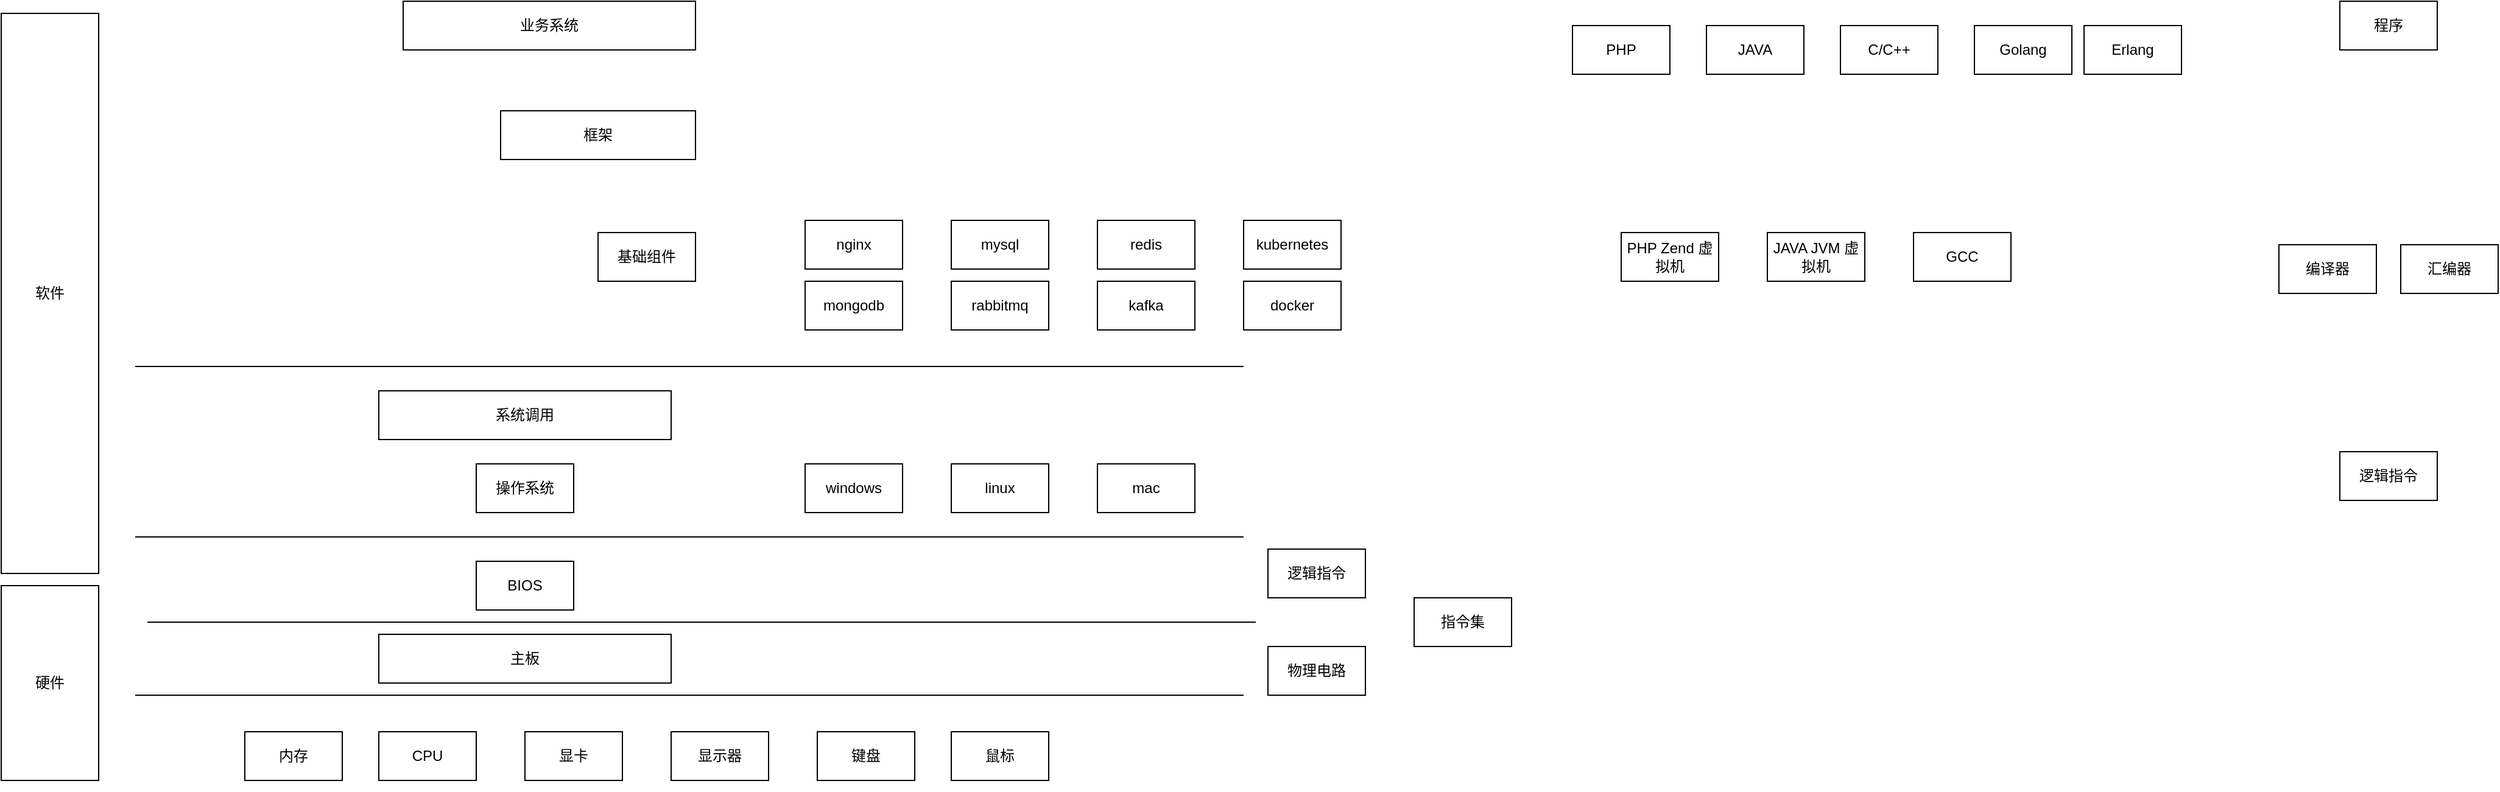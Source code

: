 <mxfile version="17.4.2" type="device"><diagram id="fnzESjLoa1fi5cjiJ0Zm" name="第 1 页"><mxGraphModel dx="907" dy="703" grid="1" gridSize="10" guides="0" tooltips="1" connect="1" arrows="0" fold="1" page="1" pageScale="1" pageWidth="827" pageHeight="1169" math="0" shadow="0"><root><mxCell id="0"/><mxCell id="1" parent="0"/><mxCell id="gojvoIdLYpREcUAdsSGe-1" value="PHP" style="rounded=0;whiteSpace=wrap;html=1;fillColor=none;" vertex="1" parent="1"><mxGeometry x="1370" y="80" width="80" height="40" as="geometry"/></mxCell><mxCell id="gojvoIdLYpREcUAdsSGe-2" value="Golang" style="rounded=0;whiteSpace=wrap;html=1;fillColor=none;" vertex="1" parent="1"><mxGeometry x="1700" y="80" width="80" height="40" as="geometry"/></mxCell><mxCell id="gojvoIdLYpREcUAdsSGe-3" value="C/C++" style="rounded=0;whiteSpace=wrap;html=1;fillColor=none;" vertex="1" parent="1"><mxGeometry x="1590" y="80" width="80" height="40" as="geometry"/></mxCell><mxCell id="gojvoIdLYpREcUAdsSGe-4" value="业务系统" style="rounded=0;whiteSpace=wrap;html=1;fillColor=none;" vertex="1" parent="1"><mxGeometry x="410" y="60" width="240" height="40" as="geometry"/></mxCell><mxCell id="gojvoIdLYpREcUAdsSGe-5" value="nginx" style="rounded=0;whiteSpace=wrap;html=1;fillColor=none;" vertex="1" parent="1"><mxGeometry x="740" y="240" width="80" height="40" as="geometry"/></mxCell><mxCell id="gojvoIdLYpREcUAdsSGe-6" value="mysql" style="rounded=0;whiteSpace=wrap;html=1;fillColor=none;" vertex="1" parent="1"><mxGeometry x="860" y="240" width="80" height="40" as="geometry"/></mxCell><mxCell id="gojvoIdLYpREcUAdsSGe-7" value="redis" style="rounded=0;whiteSpace=wrap;html=1;fillColor=none;" vertex="1" parent="1"><mxGeometry x="980" y="240" width="80" height="40" as="geometry"/></mxCell><mxCell id="gojvoIdLYpREcUAdsSGe-8" value="kafka" style="rounded=0;whiteSpace=wrap;html=1;fillColor=none;" vertex="1" parent="1"><mxGeometry x="980" y="290" width="80" height="40" as="geometry"/></mxCell><mxCell id="gojvoIdLYpREcUAdsSGe-9" value="rabbitmq" style="rounded=0;whiteSpace=wrap;html=1;fillColor=none;" vertex="1" parent="1"><mxGeometry x="860" y="290" width="80" height="40" as="geometry"/></mxCell><mxCell id="gojvoIdLYpREcUAdsSGe-10" value="mongodb" style="rounded=0;whiteSpace=wrap;html=1;fillColor=none;" vertex="1" parent="1"><mxGeometry x="740" y="290" width="80" height="40" as="geometry"/></mxCell><mxCell id="gojvoIdLYpREcUAdsSGe-12" value="基础组件" style="rounded=0;whiteSpace=wrap;html=1;fillColor=none;" vertex="1" parent="1"><mxGeometry x="570" y="250" width="80" height="40" as="geometry"/></mxCell><mxCell id="gojvoIdLYpREcUAdsSGe-13" value="操作系统" style="rounded=0;whiteSpace=wrap;html=1;fillColor=none;" vertex="1" parent="1"><mxGeometry x="470" y="440" width="80" height="40" as="geometry"/></mxCell><mxCell id="gojvoIdLYpREcUAdsSGe-14" value="linux" style="rounded=0;whiteSpace=wrap;html=1;fillColor=none;" vertex="1" parent="1"><mxGeometry x="860" y="440" width="80" height="40" as="geometry"/></mxCell><mxCell id="gojvoIdLYpREcUAdsSGe-15" value="BIOS" style="rounded=0;whiteSpace=wrap;html=1;fillColor=none;" vertex="1" parent="1"><mxGeometry x="470" y="520" width="80" height="40" as="geometry"/></mxCell><mxCell id="gojvoIdLYpREcUAdsSGe-16" value="主板" style="rounded=0;whiteSpace=wrap;html=1;fillColor=none;" vertex="1" parent="1"><mxGeometry x="390" y="580" width="240" height="40" as="geometry"/></mxCell><mxCell id="gojvoIdLYpREcUAdsSGe-17" value="CPU" style="rounded=0;whiteSpace=wrap;html=1;fillColor=none;" vertex="1" parent="1"><mxGeometry x="390" y="660" width="80" height="40" as="geometry"/></mxCell><mxCell id="gojvoIdLYpREcUAdsSGe-18" value="系统调用" style="rounded=0;whiteSpace=wrap;html=1;fillColor=none;" vertex="1" parent="1"><mxGeometry x="390" y="380" width="240" height="40" as="geometry"/></mxCell><mxCell id="gojvoIdLYpREcUAdsSGe-20" value="显卡" style="rounded=0;whiteSpace=wrap;html=1;fillColor=none;" vertex="1" parent="1"><mxGeometry x="510" y="660" width="80" height="40" as="geometry"/></mxCell><mxCell id="gojvoIdLYpREcUAdsSGe-21" value="键盘" style="rounded=0;whiteSpace=wrap;html=1;fillColor=none;" vertex="1" parent="1"><mxGeometry x="750" y="660" width="80" height="40" as="geometry"/></mxCell><mxCell id="gojvoIdLYpREcUAdsSGe-22" value="显示器" style="rounded=0;whiteSpace=wrap;html=1;fillColor=none;" vertex="1" parent="1"><mxGeometry x="630" y="660" width="80" height="40" as="geometry"/></mxCell><mxCell id="gojvoIdLYpREcUAdsSGe-23" style="edgeStyle=orthogonalEdgeStyle;rounded=0;orthogonalLoop=1;jettySize=auto;html=1;exitX=0.5;exitY=1;exitDx=0;exitDy=0;" edge="1" parent="1" source="gojvoIdLYpREcUAdsSGe-22" target="gojvoIdLYpREcUAdsSGe-22"><mxGeometry relative="1" as="geometry"/></mxCell><mxCell id="gojvoIdLYpREcUAdsSGe-24" value="Erlang" style="rounded=0;whiteSpace=wrap;html=1;fillColor=none;" vertex="1" parent="1"><mxGeometry x="1790" y="80" width="80" height="40" as="geometry"/></mxCell><mxCell id="gojvoIdLYpREcUAdsSGe-25" value="框架" style="rounded=0;whiteSpace=wrap;html=1;fillColor=none;" vertex="1" parent="1"><mxGeometry x="490" y="150" width="160" height="40" as="geometry"/></mxCell><mxCell id="gojvoIdLYpREcUAdsSGe-26" value="JAVA" style="rounded=0;whiteSpace=wrap;html=1;fillColor=none;" vertex="1" parent="1"><mxGeometry x="1480" y="80" width="80" height="40" as="geometry"/></mxCell><mxCell id="gojvoIdLYpREcUAdsSGe-27" value="编译器" style="rounded=0;whiteSpace=wrap;html=1;fillColor=none;" vertex="1" parent="1"><mxGeometry x="1950" y="260" width="80" height="40" as="geometry"/></mxCell><mxCell id="gojvoIdLYpREcUAdsSGe-28" value="汇编器" style="rounded=0;whiteSpace=wrap;html=1;fillColor=none;" vertex="1" parent="1"><mxGeometry x="2050" y="260" width="80" height="40" as="geometry"/></mxCell><mxCell id="gojvoIdLYpREcUAdsSGe-29" value="程序" style="rounded=0;whiteSpace=wrap;html=1;fillColor=none;" vertex="1" parent="1"><mxGeometry x="2000" y="60" width="80" height="40" as="geometry"/></mxCell><mxCell id="gojvoIdLYpREcUAdsSGe-30" value="" style="endArrow=none;html=1;rounded=0;" edge="1" parent="1"><mxGeometry width="50" height="50" relative="1" as="geometry"><mxPoint x="190" y="360" as="sourcePoint"/><mxPoint x="1100" y="360" as="targetPoint"/></mxGeometry></mxCell><mxCell id="gojvoIdLYpREcUAdsSGe-31" value="windows" style="rounded=0;whiteSpace=wrap;html=1;fillColor=none;" vertex="1" parent="1"><mxGeometry x="740" y="440" width="80" height="40" as="geometry"/></mxCell><mxCell id="gojvoIdLYpREcUAdsSGe-32" value="mac" style="rounded=0;whiteSpace=wrap;html=1;fillColor=none;" vertex="1" parent="1"><mxGeometry x="980" y="440" width="80" height="40" as="geometry"/></mxCell><mxCell id="gojvoIdLYpREcUAdsSGe-33" value="" style="endArrow=none;html=1;rounded=0;" edge="1" parent="1"><mxGeometry width="50" height="50" relative="1" as="geometry"><mxPoint x="190" y="630" as="sourcePoint"/><mxPoint x="1100" y="630" as="targetPoint"/></mxGeometry></mxCell><mxCell id="gojvoIdLYpREcUAdsSGe-34" value="" style="endArrow=none;html=1;rounded=0;" edge="1" parent="1"><mxGeometry width="50" height="50" relative="1" as="geometry"><mxPoint x="190" y="500" as="sourcePoint"/><mxPoint x="1100" y="500" as="targetPoint"/></mxGeometry></mxCell><mxCell id="gojvoIdLYpREcUAdsSGe-35" value="逻辑指令" style="rounded=0;whiteSpace=wrap;html=1;fillColor=none;" vertex="1" parent="1"><mxGeometry x="2000" y="430" width="80" height="40" as="geometry"/></mxCell><mxCell id="gojvoIdLYpREcUAdsSGe-36" value="指令集" style="rounded=0;whiteSpace=wrap;html=1;fillColor=none;" vertex="1" parent="1"><mxGeometry x="1240" y="550" width="80" height="40" as="geometry"/></mxCell><mxCell id="gojvoIdLYpREcUAdsSGe-38" value="逻辑指令" style="rounded=0;whiteSpace=wrap;html=1;fillColor=none;" vertex="1" parent="1"><mxGeometry x="1120" y="510" width="80" height="40" as="geometry"/></mxCell><mxCell id="gojvoIdLYpREcUAdsSGe-39" value="物理电路" style="rounded=0;whiteSpace=wrap;html=1;fillColor=none;" vertex="1" parent="1"><mxGeometry x="1120" y="590" width="80" height="40" as="geometry"/></mxCell><mxCell id="gojvoIdLYpREcUAdsSGe-40" value="" style="endArrow=none;html=1;rounded=0;" edge="1" parent="1"><mxGeometry width="50" height="50" relative="1" as="geometry"><mxPoint x="200" y="570" as="sourcePoint"/><mxPoint x="1110" y="570" as="targetPoint"/></mxGeometry></mxCell><mxCell id="gojvoIdLYpREcUAdsSGe-41" value="软件" style="rounded=0;whiteSpace=wrap;html=1;fillColor=none;" vertex="1" parent="1"><mxGeometry x="80" y="70" width="80" height="460" as="geometry"/></mxCell><mxCell id="gojvoIdLYpREcUAdsSGe-42" value="硬件" style="rounded=0;whiteSpace=wrap;html=1;fillColor=none;" vertex="1" parent="1"><mxGeometry x="80" y="540" width="80" height="160" as="geometry"/></mxCell><mxCell id="gojvoIdLYpREcUAdsSGe-43" value="docker" style="rounded=0;whiteSpace=wrap;html=1;fillColor=none;" vertex="1" parent="1"><mxGeometry x="1100" y="290" width="80" height="40" as="geometry"/></mxCell><mxCell id="gojvoIdLYpREcUAdsSGe-44" value="PHP Zend 虚拟机" style="rounded=0;whiteSpace=wrap;html=1;fillColor=none;" vertex="1" parent="1"><mxGeometry x="1410" y="250" width="80" height="40" as="geometry"/></mxCell><mxCell id="gojvoIdLYpREcUAdsSGe-45" value="JAVA JVM 虚拟机" style="rounded=0;whiteSpace=wrap;html=1;fillColor=none;" vertex="1" parent="1"><mxGeometry x="1530" y="250" width="80" height="40" as="geometry"/></mxCell><mxCell id="gojvoIdLYpREcUAdsSGe-46" value="GCC" style="rounded=0;whiteSpace=wrap;html=1;fillColor=none;" vertex="1" parent="1"><mxGeometry x="1650" y="250" width="80" height="40" as="geometry"/></mxCell><mxCell id="gojvoIdLYpREcUAdsSGe-47" value="kubernetes" style="rounded=0;whiteSpace=wrap;html=1;fillColor=none;" vertex="1" parent="1"><mxGeometry x="1100" y="240" width="80" height="40" as="geometry"/></mxCell><mxCell id="gojvoIdLYpREcUAdsSGe-49" value="内存" style="rounded=0;whiteSpace=wrap;html=1;fillColor=none;" vertex="1" parent="1"><mxGeometry x="280" y="660" width="80" height="40" as="geometry"/></mxCell><mxCell id="gojvoIdLYpREcUAdsSGe-50" value="鼠标" style="rounded=0;whiteSpace=wrap;html=1;fillColor=none;" vertex="1" parent="1"><mxGeometry x="860" y="660" width="80" height="40" as="geometry"/></mxCell></root></mxGraphModel></diagram></mxfile>